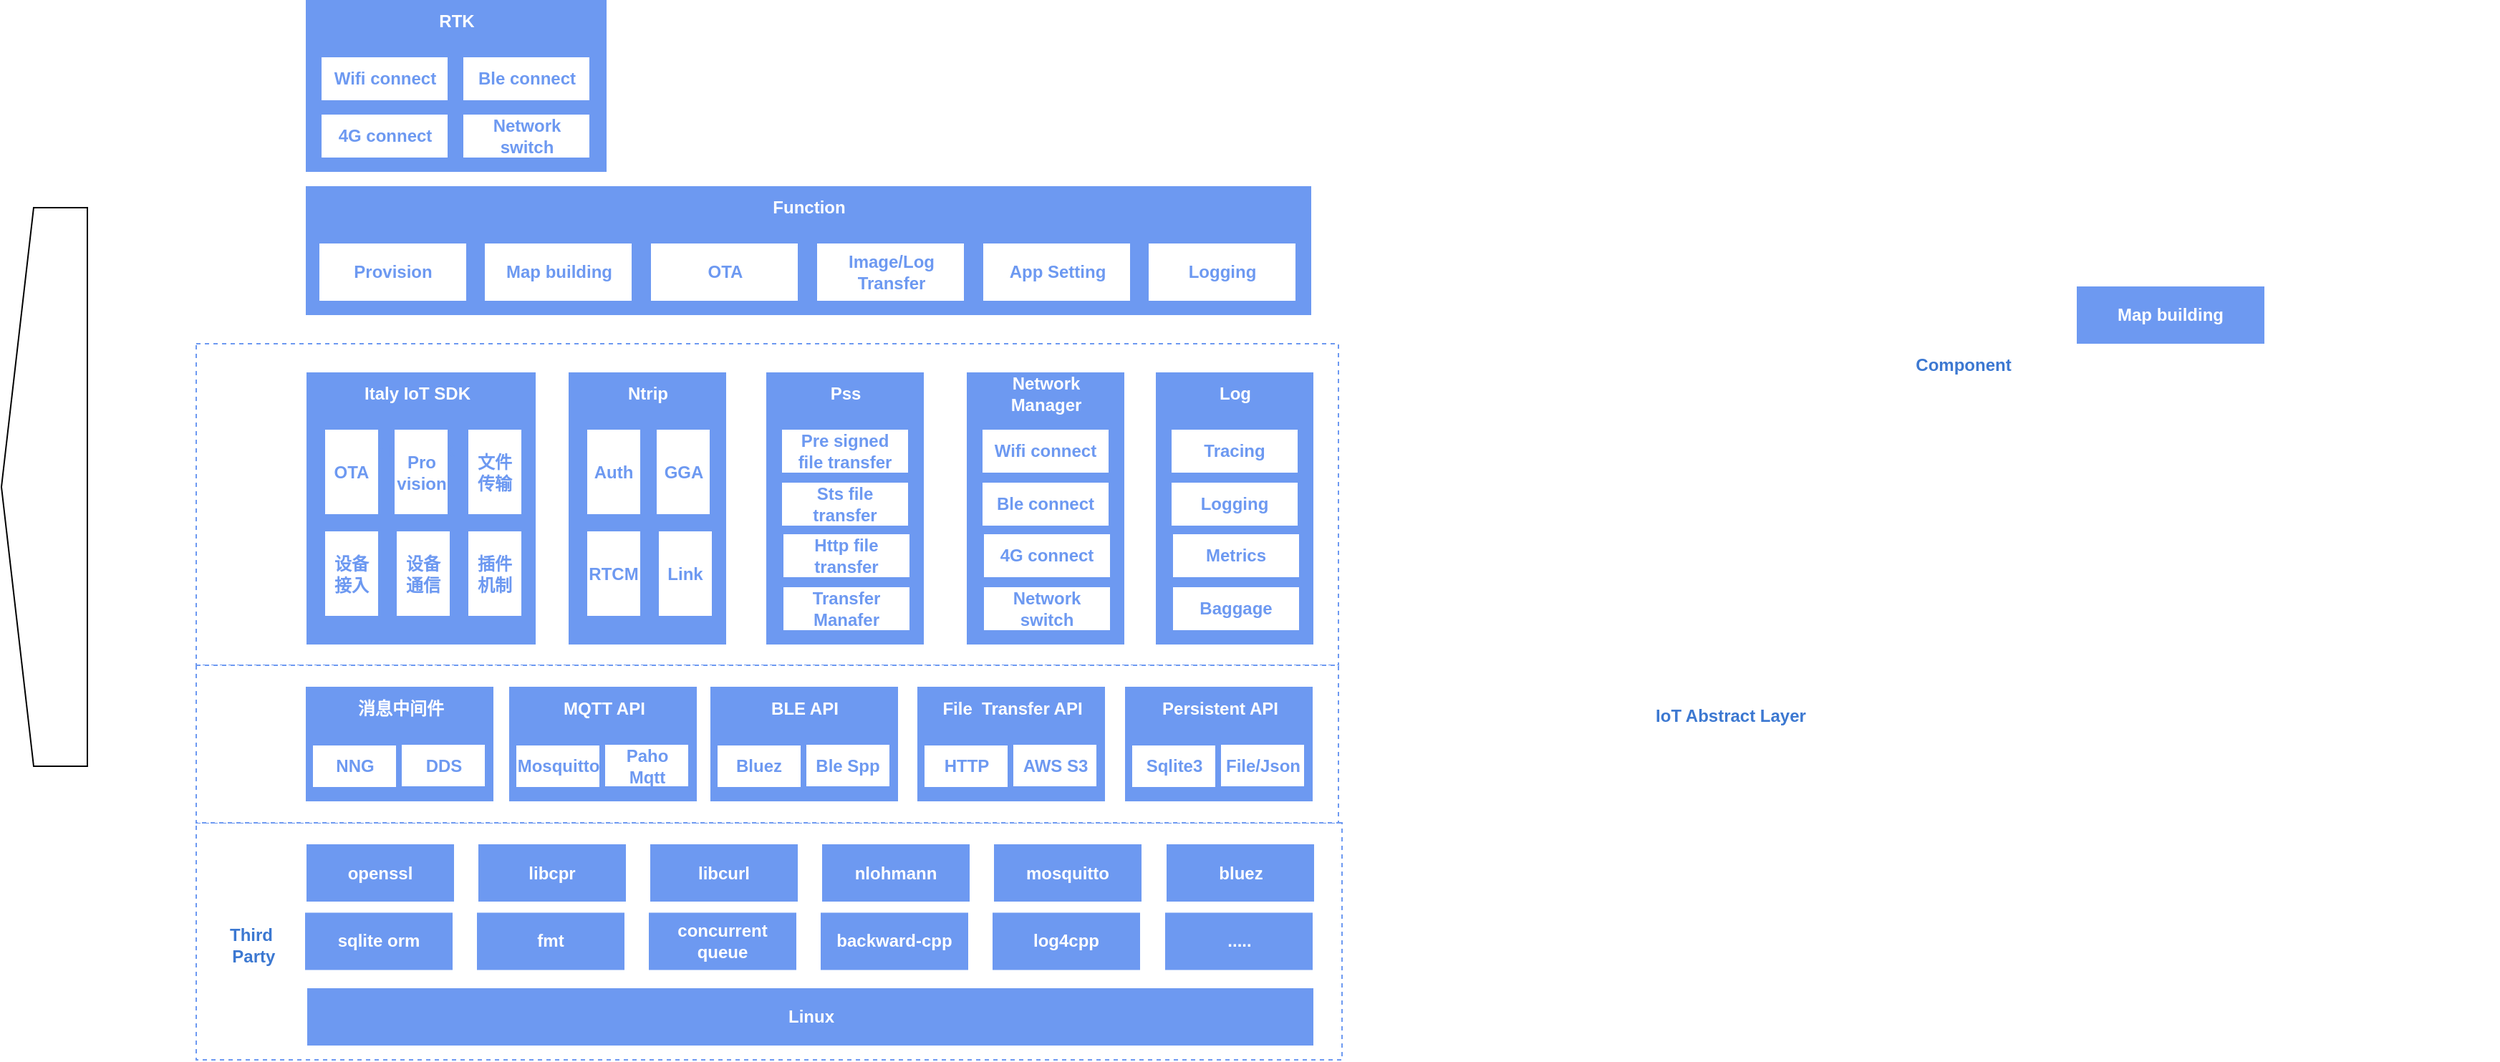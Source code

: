 <mxfile version="24.2.5" type="github">
  <diagram name="Page-1" id="l_OiwGUTq0qdKfJkXdF_">
    <mxGraphModel dx="2349" dy="774" grid="1" gridSize="10" guides="1" tooltips="1" connect="1" arrows="1" fold="1" page="1" pageScale="1" pageWidth="980" pageHeight="1390" math="0" shadow="0">
      <root>
        <mxCell id="0" />
        <mxCell id="1" parent="0" />
        <mxCell id="LwNcviMzNNnvvnob7Xeb-73" value="" style="rounded=0;whiteSpace=wrap;html=1;dashed=1;strokeColor=#6D99F1;strokeWidth=1;" parent="1" vertex="1">
          <mxGeometry x="80" y="350" width="797.5" height="224.5" as="geometry" />
        </mxCell>
        <mxCell id="pYx0bb8y0Nwebs5ZcUZV-15" value="" style="rounded=0;whiteSpace=wrap;html=1;dashed=1;strokeColor=#6D99F1;strokeWidth=1;" vertex="1" parent="1">
          <mxGeometry x="80" y="684.5" width="800" height="165.5" as="geometry" />
        </mxCell>
        <mxCell id="LwNcviMzNNnvvnob7Xeb-115" value="" style="rounded=0;whiteSpace=wrap;html=1;dashed=1;strokeColor=#6D99F1;strokeWidth=1;" parent="1" vertex="1">
          <mxGeometry x="80" y="574.5" width="797.5" height="110" as="geometry" />
        </mxCell>
        <mxCell id="LwNcviMzNNnvvnob7Xeb-47" value="" style="shape=offPageConnector;whiteSpace=wrap;html=1;rotation=90;" parent="1" vertex="1">
          <mxGeometry x="-221" y="420" width="390" height="60" as="geometry" />
        </mxCell>
        <mxCell id="LwNcviMzNNnvvnob7Xeb-116" value="IoT Abstract Layer" style="text;html=1;align=center;verticalAlign=middle;whiteSpace=wrap;rounded=0;fontStyle=1;fontColor=#3C78D1;" parent="1" vertex="1">
          <mxGeometry x="1070" y="595" width="162.5" height="30" as="geometry" />
        </mxCell>
        <mxCell id="LwNcviMzNNnvvnob7Xeb-117" value="Component" style="text;html=1;align=center;verticalAlign=middle;whiteSpace=wrap;rounded=0;fontStyle=1;fontColor=#3C78D1;" parent="1" vertex="1">
          <mxGeometry x="940" y="350" width="747.5" height="30" as="geometry" />
        </mxCell>
        <mxCell id="LwNcviMzNNnvvnob7Xeb-168" value="" style="rounded=0;whiteSpace=wrap;html=1;fillColor=#6D99F1;strokeColor=none;" parent="1" vertex="1">
          <mxGeometry x="156.5" y="589.5" width="131" height="80" as="geometry" />
        </mxCell>
        <mxCell id="LwNcviMzNNnvvnob7Xeb-170" value="消息中间件" style="text;html=1;strokeColor=none;fillColor=none;align=center;verticalAlign=middle;whiteSpace=wrap;rounded=0;fontColor=#FFFFFF;fontStyle=1;movable=1;resizable=1;rotatable=1;deletable=1;editable=1;locked=0;connectable=1;" parent="1" vertex="1">
          <mxGeometry x="157.5" y="589.5" width="130" height="30" as="geometry" />
        </mxCell>
        <mxCell id="LwNcviMzNNnvvnob7Xeb-172" value="NNG" style="rounded=0;whiteSpace=wrap;html=1;strokeColor=none;fontColor=#6D99F1;fontStyle=1" parent="1" vertex="1">
          <mxGeometry x="161.5" y="630.5" width="58" height="29" as="geometry" />
        </mxCell>
        <mxCell id="LwNcviMzNNnvvnob7Xeb-192" value="DDS" style="rounded=0;whiteSpace=wrap;html=1;strokeColor=none;fontColor=#6D99F1;fontStyle=1" parent="1" vertex="1">
          <mxGeometry x="223.5" y="630" width="58" height="29" as="geometry" />
        </mxCell>
        <mxCell id="LwNcviMzNNnvvnob7Xeb-194" value="" style="rounded=0;whiteSpace=wrap;html=1;fillColor=#6D99F1;strokeColor=none;" parent="1" vertex="1">
          <mxGeometry x="298.5" y="589.5" width="131" height="80" as="geometry" />
        </mxCell>
        <mxCell id="LwNcviMzNNnvvnob7Xeb-195" value="MQTT API" style="text;html=1;strokeColor=none;fillColor=none;align=center;verticalAlign=middle;whiteSpace=wrap;rounded=0;fontColor=#FFFFFF;fontStyle=1;movable=1;resizable=1;rotatable=1;deletable=1;editable=1;locked=0;connectable=1;" parent="1" vertex="1">
          <mxGeometry x="299.5" y="589.5" width="130" height="30" as="geometry" />
        </mxCell>
        <mxCell id="LwNcviMzNNnvvnob7Xeb-196" value="Mosquitto" style="rounded=0;whiteSpace=wrap;html=1;strokeColor=none;fontColor=#6D99F1;fontStyle=1" parent="1" vertex="1">
          <mxGeometry x="303.5" y="630.5" width="58" height="29" as="geometry" />
        </mxCell>
        <mxCell id="LwNcviMzNNnvvnob7Xeb-197" value="Paho Mqtt" style="rounded=0;whiteSpace=wrap;html=1;strokeColor=none;fontColor=#6D99F1;fontStyle=1" parent="1" vertex="1">
          <mxGeometry x="365.5" y="630" width="58" height="29" as="geometry" />
        </mxCell>
        <mxCell id="LwNcviMzNNnvvnob7Xeb-198" value="" style="rounded=0;whiteSpace=wrap;html=1;fillColor=#6D99F1;strokeColor=none;" parent="1" vertex="1">
          <mxGeometry x="439" y="589.5" width="131" height="80" as="geometry" />
        </mxCell>
        <mxCell id="LwNcviMzNNnvvnob7Xeb-199" value="BLE API" style="text;html=1;strokeColor=none;fillColor=none;align=center;verticalAlign=middle;whiteSpace=wrap;rounded=0;fontColor=#FFFFFF;fontStyle=1;movable=1;resizable=1;rotatable=1;deletable=1;editable=1;locked=0;connectable=1;" parent="1" vertex="1">
          <mxGeometry x="440" y="589.5" width="130" height="30" as="geometry" />
        </mxCell>
        <mxCell id="LwNcviMzNNnvvnob7Xeb-200" value="Bluez" style="rounded=0;whiteSpace=wrap;html=1;strokeColor=none;fontColor=#6D99F1;fontStyle=1" parent="1" vertex="1">
          <mxGeometry x="444" y="630.5" width="58" height="29" as="geometry" />
        </mxCell>
        <mxCell id="LwNcviMzNNnvvnob7Xeb-201" value="Ble Spp" style="rounded=0;whiteSpace=wrap;html=1;strokeColor=none;fontColor=#6D99F1;fontStyle=1" parent="1" vertex="1">
          <mxGeometry x="506" y="630" width="58" height="29" as="geometry" />
        </mxCell>
        <mxCell id="LwNcviMzNNnvvnob7Xeb-202" value="" style="rounded=0;whiteSpace=wrap;html=1;fillColor=#6D99F1;strokeColor=none;" parent="1" vertex="1">
          <mxGeometry x="583.5" y="589.5" width="131" height="80" as="geometry" />
        </mxCell>
        <mxCell id="LwNcviMzNNnvvnob7Xeb-203" value="File&amp;nbsp; Transfer API" style="text;html=1;strokeColor=none;fillColor=none;align=center;verticalAlign=middle;whiteSpace=wrap;rounded=0;fontColor=#FFFFFF;fontStyle=1;movable=1;resizable=1;rotatable=1;deletable=1;editable=1;locked=0;connectable=1;" parent="1" vertex="1">
          <mxGeometry x="584.5" y="589.5" width="130" height="30" as="geometry" />
        </mxCell>
        <mxCell id="LwNcviMzNNnvvnob7Xeb-204" value="HTTP" style="rounded=0;whiteSpace=wrap;html=1;strokeColor=none;fontColor=#6D99F1;fontStyle=1" parent="1" vertex="1">
          <mxGeometry x="588.5" y="630.5" width="58" height="29" as="geometry" />
        </mxCell>
        <mxCell id="LwNcviMzNNnvvnob7Xeb-205" value="AWS S3" style="rounded=0;whiteSpace=wrap;html=1;strokeColor=none;fontColor=#6D99F1;fontStyle=1" parent="1" vertex="1">
          <mxGeometry x="650.5" y="630" width="58" height="29" as="geometry" />
        </mxCell>
        <mxCell id="LwNcviMzNNnvvnob7Xeb-206" value="" style="rounded=0;whiteSpace=wrap;html=1;fillColor=#6D99F1;strokeColor=none;" parent="1" vertex="1">
          <mxGeometry x="728.5" y="589.5" width="131" height="80" as="geometry" />
        </mxCell>
        <mxCell id="LwNcviMzNNnvvnob7Xeb-207" value="Persistent API" style="text;html=1;strokeColor=none;fillColor=none;align=center;verticalAlign=middle;whiteSpace=wrap;rounded=0;fontColor=#FFFFFF;fontStyle=1;movable=1;resizable=1;rotatable=1;deletable=1;editable=1;locked=0;connectable=1;" parent="1" vertex="1">
          <mxGeometry x="729.5" y="589.5" width="130" height="30" as="geometry" />
        </mxCell>
        <mxCell id="LwNcviMzNNnvvnob7Xeb-208" value="Sqlite3" style="rounded=0;whiteSpace=wrap;html=1;strokeColor=none;fontColor=#6D99F1;fontStyle=1" parent="1" vertex="1">
          <mxGeometry x="733.5" y="630.5" width="58" height="29" as="geometry" />
        </mxCell>
        <mxCell id="LwNcviMzNNnvvnob7Xeb-209" value="File/Json" style="rounded=0;whiteSpace=wrap;html=1;strokeColor=none;fontColor=#6D99F1;fontStyle=1" parent="1" vertex="1">
          <mxGeometry x="795.5" y="630" width="58" height="29" as="geometry" />
        </mxCell>
        <mxCell id="pYx0bb8y0Nwebs5ZcUZV-1" value="&lt;font color=&quot;#ffffff&quot;&gt;&lt;b&gt;openssl&lt;/b&gt;&lt;/font&gt;" style="rounded=0;whiteSpace=wrap;html=1;fillColor=#6D99F1;strokeColor=none;" vertex="1" parent="1">
          <mxGeometry x="157" y="699.5" width="103" height="40" as="geometry" />
        </mxCell>
        <mxCell id="pYx0bb8y0Nwebs5ZcUZV-17" value="Third&lt;div&gt;&amp;nbsp;Party&lt;/div&gt;" style="text;html=1;align=center;verticalAlign=middle;whiteSpace=wrap;rounded=0;fontStyle=1;fontColor=#3C78D1;" vertex="1" parent="1">
          <mxGeometry x="80" y="690" width="76.5" height="160" as="geometry" />
        </mxCell>
        <mxCell id="pYx0bb8y0Nwebs5ZcUZV-37" value="" style="group" vertex="1" connectable="0" parent="1">
          <mxGeometry x="157" y="370" width="160" height="190" as="geometry" />
        </mxCell>
        <mxCell id="LwNcviMzNNnvvnob7Xeb-74" value="" style="rounded=0;whiteSpace=wrap;html=1;fillColor=#6D99F1;strokeColor=none;" parent="pYx0bb8y0Nwebs5ZcUZV-37" vertex="1">
          <mxGeometry width="160" height="190" as="geometry" />
        </mxCell>
        <mxCell id="LwNcviMzNNnvvnob7Xeb-72" value="Italy IoT SDK" style="text;html=1;strokeColor=none;fillColor=none;align=center;verticalAlign=middle;whiteSpace=wrap;rounded=0;fontColor=#6d99f1;fontStyle=1;movable=1;resizable=1;rotatable=1;deletable=1;editable=1;locked=0;connectable=1;" parent="pYx0bb8y0Nwebs5ZcUZV-37" vertex="1">
          <mxGeometry x="18.5" y="40" width="95" height="30" as="geometry" />
        </mxCell>
        <mxCell id="LwNcviMzNNnvvnob7Xeb-75" value="设备接入" style="rounded=0;whiteSpace=wrap;html=1;strokeColor=none;fontColor=#6D99F1;fontStyle=1" parent="pYx0bb8y0Nwebs5ZcUZV-37" vertex="1">
          <mxGeometry x="13" y="111" width="37" height="59" as="geometry" />
        </mxCell>
        <mxCell id="LwNcviMzNNnvvnob7Xeb-76" value="Italy IoT SDK" style="text;html=1;strokeColor=none;fillColor=none;align=center;verticalAlign=middle;whiteSpace=wrap;rounded=0;fontColor=#FFFFFF;fontStyle=1;movable=1;resizable=1;rotatable=1;deletable=1;editable=1;locked=0;connectable=1;" parent="pYx0bb8y0Nwebs5ZcUZV-37" vertex="1">
          <mxGeometry x="30" width="95" height="30" as="geometry" />
        </mxCell>
        <mxCell id="LwNcviMzNNnvvnob7Xeb-78" value="设备通信" style="rounded=0;whiteSpace=wrap;html=1;strokeColor=none;fontColor=#6D99F1;fontStyle=1" parent="pYx0bb8y0Nwebs5ZcUZV-37" vertex="1">
          <mxGeometry x="63" y="111" width="37" height="59" as="geometry" />
        </mxCell>
        <mxCell id="LwNcviMzNNnvvnob7Xeb-79" value="插件机制" style="rounded=0;whiteSpace=wrap;html=1;strokeColor=none;fontColor=#6D99F1;fontStyle=1" parent="pYx0bb8y0Nwebs5ZcUZV-37" vertex="1">
          <mxGeometry x="113" y="111" width="37" height="59" as="geometry" />
        </mxCell>
        <mxCell id="LwNcviMzNNnvvnob7Xeb-80" value="OTA" style="rounded=0;whiteSpace=wrap;html=1;strokeColor=none;fontColor=#6D99F1;fontStyle=1" parent="pYx0bb8y0Nwebs5ZcUZV-37" vertex="1">
          <mxGeometry x="13" y="40" width="37" height="59" as="geometry" />
        </mxCell>
        <mxCell id="LwNcviMzNNnvvnob7Xeb-81" value="Pro&lt;div&gt;vision&lt;/div&gt;" style="rounded=0;whiteSpace=wrap;html=1;strokeColor=none;fontColor=#6D99F1;fontStyle=1" parent="pYx0bb8y0Nwebs5ZcUZV-37" vertex="1">
          <mxGeometry x="61.5" y="40" width="37" height="59" as="geometry" />
        </mxCell>
        <mxCell id="LwNcviMzNNnvvnob7Xeb-82" value="文件传输" style="rounded=0;whiteSpace=wrap;html=1;strokeColor=none;fontColor=#6D99F1;fontStyle=1" parent="pYx0bb8y0Nwebs5ZcUZV-37" vertex="1">
          <mxGeometry x="113" y="40" width="37" height="59" as="geometry" />
        </mxCell>
        <mxCell id="pYx0bb8y0Nwebs5ZcUZV-38" value="" style="group" vertex="1" connectable="0" parent="1">
          <mxGeometry x="340" y="370" width="110" height="190" as="geometry" />
        </mxCell>
        <mxCell id="LwNcviMzNNnvvnob7Xeb-83" value="" style="rounded=0;whiteSpace=wrap;html=1;fillColor=#6D99F1;strokeColor=none;" parent="pYx0bb8y0Nwebs5ZcUZV-38" vertex="1">
          <mxGeometry width="110" height="190" as="geometry" />
        </mxCell>
        <mxCell id="LwNcviMzNNnvvnob7Xeb-84" value="RTCM" style="rounded=0;whiteSpace=wrap;html=1;strokeColor=none;fontColor=#6D99F1;fontStyle=1" parent="pYx0bb8y0Nwebs5ZcUZV-38" vertex="1">
          <mxGeometry x="13" y="111" width="37" height="59" as="geometry" />
        </mxCell>
        <mxCell id="LwNcviMzNNnvvnob7Xeb-85" value="Ntrip" style="text;html=1;strokeColor=none;fillColor=none;align=center;verticalAlign=middle;whiteSpace=wrap;rounded=0;fontColor=#FFFFFF;fontStyle=1;movable=1;resizable=1;rotatable=1;deletable=1;editable=1;locked=0;connectable=1;" parent="pYx0bb8y0Nwebs5ZcUZV-38" vertex="1">
          <mxGeometry x="7.5" width="95" height="30" as="geometry" />
        </mxCell>
        <mxCell id="LwNcviMzNNnvvnob7Xeb-86" value="Link" style="rounded=0;whiteSpace=wrap;html=1;strokeColor=none;fontColor=#6D99F1;fontStyle=1" parent="pYx0bb8y0Nwebs5ZcUZV-38" vertex="1">
          <mxGeometry x="63" y="111" width="37" height="59" as="geometry" />
        </mxCell>
        <mxCell id="LwNcviMzNNnvvnob7Xeb-88" value="Auth" style="rounded=0;whiteSpace=wrap;html=1;strokeColor=none;fontColor=#6D99F1;fontStyle=1" parent="pYx0bb8y0Nwebs5ZcUZV-38" vertex="1">
          <mxGeometry x="13" y="40" width="37" height="59" as="geometry" />
        </mxCell>
        <mxCell id="LwNcviMzNNnvvnob7Xeb-89" value="GGA" style="rounded=0;whiteSpace=wrap;html=1;strokeColor=none;fontColor=#6D99F1;fontStyle=1" parent="pYx0bb8y0Nwebs5ZcUZV-38" vertex="1">
          <mxGeometry x="61.5" y="40" width="37" height="59" as="geometry" />
        </mxCell>
        <mxCell id="pYx0bb8y0Nwebs5ZcUZV-39" value="" style="group" vertex="1" connectable="0" parent="1">
          <mxGeometry x="478" y="370" width="110" height="190" as="geometry" />
        </mxCell>
        <mxCell id="LwNcviMzNNnvvnob7Xeb-97" value="" style="rounded=0;whiteSpace=wrap;html=1;fillColor=#6D99F1;strokeColor=none;" parent="pYx0bb8y0Nwebs5ZcUZV-39" vertex="1">
          <mxGeometry width="110" height="190" as="geometry" />
        </mxCell>
        <mxCell id="LwNcviMzNNnvvnob7Xeb-98" value="Http file&lt;div&gt;transfer&lt;/div&gt;" style="rounded=0;whiteSpace=wrap;html=1;strokeColor=none;fontColor=#6D99F1;fontStyle=1" parent="pYx0bb8y0Nwebs5ZcUZV-39" vertex="1">
          <mxGeometry x="12" y="113" width="88" height="30" as="geometry" />
        </mxCell>
        <mxCell id="LwNcviMzNNnvvnob7Xeb-99" value="Pss" style="text;html=1;strokeColor=none;fillColor=none;align=center;verticalAlign=middle;whiteSpace=wrap;rounded=0;fontColor=#FFFFFF;fontStyle=1;movable=1;resizable=1;rotatable=1;deletable=1;editable=1;locked=0;connectable=1;" parent="pYx0bb8y0Nwebs5ZcUZV-39" vertex="1">
          <mxGeometry x="7.5" width="95" height="30" as="geometry" />
        </mxCell>
        <mxCell id="pYx0bb8y0Nwebs5ZcUZV-21" value="Sts file&lt;div&gt;transfer&lt;/div&gt;" style="rounded=0;whiteSpace=wrap;html=1;strokeColor=none;fontColor=#6D99F1;fontStyle=1" vertex="1" parent="pYx0bb8y0Nwebs5ZcUZV-39">
          <mxGeometry x="11" y="77" width="88" height="30" as="geometry" />
        </mxCell>
        <mxCell id="pYx0bb8y0Nwebs5ZcUZV-22" value="Pre signed&lt;div&gt;file transfer&lt;/div&gt;" style="rounded=0;whiteSpace=wrap;html=1;strokeColor=none;fontColor=#6D99F1;fontStyle=1" vertex="1" parent="pYx0bb8y0Nwebs5ZcUZV-39">
          <mxGeometry x="11" y="40" width="88" height="30" as="geometry" />
        </mxCell>
        <mxCell id="pYx0bb8y0Nwebs5ZcUZV-24" value="Transfer&lt;div&gt;Manafer&lt;/div&gt;" style="rounded=0;whiteSpace=wrap;html=1;strokeColor=none;fontColor=#6D99F1;fontStyle=1" vertex="1" parent="pYx0bb8y0Nwebs5ZcUZV-39">
          <mxGeometry x="12" y="150" width="88" height="30" as="geometry" />
        </mxCell>
        <mxCell id="pYx0bb8y0Nwebs5ZcUZV-40" value="" style="group" vertex="1" connectable="0" parent="1">
          <mxGeometry x="618" y="370" width="110" height="190" as="geometry" />
        </mxCell>
        <mxCell id="pYx0bb8y0Nwebs5ZcUZV-25" value="" style="rounded=0;whiteSpace=wrap;html=1;fillColor=#6D99F1;strokeColor=none;" vertex="1" parent="pYx0bb8y0Nwebs5ZcUZV-40">
          <mxGeometry width="110" height="190" as="geometry" />
        </mxCell>
        <mxCell id="pYx0bb8y0Nwebs5ZcUZV-26" value="4G connect" style="rounded=0;whiteSpace=wrap;html=1;strokeColor=none;fontColor=#6D99F1;fontStyle=1" vertex="1" parent="pYx0bb8y0Nwebs5ZcUZV-40">
          <mxGeometry x="12" y="113" width="88" height="30" as="geometry" />
        </mxCell>
        <mxCell id="pYx0bb8y0Nwebs5ZcUZV-27" value="Network Manager" style="text;html=1;strokeColor=none;fillColor=none;align=center;verticalAlign=middle;whiteSpace=wrap;rounded=0;fontColor=#FFFFFF;fontStyle=1;movable=1;resizable=1;rotatable=1;deletable=1;editable=1;locked=0;connectable=1;" vertex="1" parent="pYx0bb8y0Nwebs5ZcUZV-40">
          <mxGeometry x="7.5" width="95" height="30" as="geometry" />
        </mxCell>
        <mxCell id="pYx0bb8y0Nwebs5ZcUZV-28" value="Ble connect" style="rounded=0;whiteSpace=wrap;html=1;strokeColor=none;fontColor=#6D99F1;fontStyle=1" vertex="1" parent="pYx0bb8y0Nwebs5ZcUZV-40">
          <mxGeometry x="11" y="77" width="88" height="30" as="geometry" />
        </mxCell>
        <mxCell id="pYx0bb8y0Nwebs5ZcUZV-29" value="Wifi connect" style="rounded=0;whiteSpace=wrap;html=1;strokeColor=none;fontColor=#6D99F1;fontStyle=1" vertex="1" parent="pYx0bb8y0Nwebs5ZcUZV-40">
          <mxGeometry x="11" y="40" width="88" height="30" as="geometry" />
        </mxCell>
        <mxCell id="pYx0bb8y0Nwebs5ZcUZV-30" value="Network switch" style="rounded=0;whiteSpace=wrap;html=1;strokeColor=none;fontColor=#6D99F1;fontStyle=1" vertex="1" parent="pYx0bb8y0Nwebs5ZcUZV-40">
          <mxGeometry x="12" y="150" width="88" height="30" as="geometry" />
        </mxCell>
        <mxCell id="pYx0bb8y0Nwebs5ZcUZV-31" value="" style="rounded=0;whiteSpace=wrap;html=1;fillColor=#6D99F1;strokeColor=none;container=0;" vertex="1" parent="1">
          <mxGeometry x="750" y="370" width="110" height="190" as="geometry" />
        </mxCell>
        <mxCell id="pYx0bb8y0Nwebs5ZcUZV-32" value="Metrics" style="rounded=0;whiteSpace=wrap;html=1;strokeColor=none;fontColor=#6D99F1;fontStyle=1;container=0;" vertex="1" parent="1">
          <mxGeometry x="762" y="483" width="88" height="30" as="geometry" />
        </mxCell>
        <mxCell id="pYx0bb8y0Nwebs5ZcUZV-33" value="Log" style="text;html=1;strokeColor=none;fillColor=none;align=center;verticalAlign=middle;whiteSpace=wrap;rounded=0;fontColor=#FFFFFF;fontStyle=1;movable=1;resizable=1;rotatable=1;deletable=1;editable=1;locked=0;connectable=1;container=0;" vertex="1" parent="1">
          <mxGeometry x="757.5" y="370" width="95" height="30" as="geometry" />
        </mxCell>
        <mxCell id="pYx0bb8y0Nwebs5ZcUZV-34" value="Logging" style="rounded=0;whiteSpace=wrap;html=1;strokeColor=none;fontColor=#6D99F1;fontStyle=1;container=0;" vertex="1" parent="1">
          <mxGeometry x="761" y="447" width="88" height="30" as="geometry" />
        </mxCell>
        <mxCell id="pYx0bb8y0Nwebs5ZcUZV-35" value="Tracing" style="rounded=0;whiteSpace=wrap;html=1;strokeColor=none;fontColor=#6D99F1;fontStyle=1;container=0;" vertex="1" parent="1">
          <mxGeometry x="761" y="410" width="88" height="30" as="geometry" />
        </mxCell>
        <mxCell id="pYx0bb8y0Nwebs5ZcUZV-36" value="Baggage" style="rounded=0;whiteSpace=wrap;html=1;strokeColor=none;fontColor=#6D99F1;fontStyle=1;container=0;" vertex="1" parent="1">
          <mxGeometry x="762" y="520" width="88" height="30" as="geometry" />
        </mxCell>
        <mxCell id="pYx0bb8y0Nwebs5ZcUZV-43" value="" style="rounded=0;whiteSpace=wrap;html=1;fillColor=#6D99F1;strokeColor=none;" vertex="1" parent="1">
          <mxGeometry x="156.5" y="240" width="702" height="90" as="geometry" />
        </mxCell>
        <mxCell id="pYx0bb8y0Nwebs5ZcUZV-46" value="&lt;font color=&quot;#ffffff&quot;&gt;&lt;b&gt;Map building&lt;/b&gt;&lt;/font&gt;" style="rounded=0;whiteSpace=wrap;html=1;fillColor=#6D99F1;strokeColor=none;" vertex="1" parent="1">
          <mxGeometry x="1393" y="310" width="131" height="40" as="geometry" />
        </mxCell>
        <mxCell id="pYx0bb8y0Nwebs5ZcUZV-47" value="Provision" style="rounded=0;whiteSpace=wrap;html=1;strokeColor=none;fontColor=#6D99F1;fontStyle=1;container=0;" vertex="1" parent="1">
          <mxGeometry x="166" y="280" width="102.5" height="40" as="geometry" />
        </mxCell>
        <mxCell id="pYx0bb8y0Nwebs5ZcUZV-49" value="Map building" style="rounded=0;whiteSpace=wrap;html=1;strokeColor=none;fontColor=#6D99F1;fontStyle=1;container=0;" vertex="1" parent="1">
          <mxGeometry x="281.5" y="280" width="102.5" height="40" as="geometry" />
        </mxCell>
        <mxCell id="pYx0bb8y0Nwebs5ZcUZV-50" value="OTA" style="rounded=0;whiteSpace=wrap;html=1;strokeColor=none;fontColor=#6D99F1;fontStyle=1;container=0;" vertex="1" parent="1">
          <mxGeometry x="397.5" y="280" width="102.5" height="40" as="geometry" />
        </mxCell>
        <mxCell id="pYx0bb8y0Nwebs5ZcUZV-51" value="Image/Log Transfer" style="rounded=0;whiteSpace=wrap;html=1;strokeColor=none;fontColor=#6D99F1;fontStyle=1;container=0;" vertex="1" parent="1">
          <mxGeometry x="513.5" y="280" width="102.5" height="40" as="geometry" />
        </mxCell>
        <mxCell id="pYx0bb8y0Nwebs5ZcUZV-52" value="App Setting" style="rounded=0;whiteSpace=wrap;html=1;strokeColor=none;fontColor=#6D99F1;fontStyle=1;container=0;" vertex="1" parent="1">
          <mxGeometry x="629.5" y="280" width="102.5" height="40" as="geometry" />
        </mxCell>
        <mxCell id="pYx0bb8y0Nwebs5ZcUZV-54" value="Logging" style="rounded=0;whiteSpace=wrap;html=1;strokeColor=none;fontColor=#6D99F1;fontStyle=1;container=0;" vertex="1" parent="1">
          <mxGeometry x="745" y="280" width="102.5" height="40" as="geometry" />
        </mxCell>
        <mxCell id="pYx0bb8y0Nwebs5ZcUZV-62" value="Function" style="text;html=1;strokeColor=none;fillColor=none;align=center;verticalAlign=middle;whiteSpace=wrap;rounded=0;fontColor=#FFFFFF;fontStyle=1;movable=1;resizable=1;rotatable=1;deletable=1;editable=1;locked=0;connectable=1;container=0;" vertex="1" parent="1">
          <mxGeometry x="156.5" y="240" width="702" height="30" as="geometry" />
        </mxCell>
        <mxCell id="pYx0bb8y0Nwebs5ZcUZV-64" value="" style="rounded=0;whiteSpace=wrap;html=1;fillColor=#6D99F1;strokeColor=none;container=0;" vertex="1" parent="1">
          <mxGeometry x="156.5" y="110" width="210" height="120" as="geometry" />
        </mxCell>
        <mxCell id="pYx0bb8y0Nwebs5ZcUZV-65" value="4G connect" style="rounded=0;whiteSpace=wrap;html=1;strokeColor=none;fontColor=#6D99F1;fontStyle=1;container=0;" vertex="1" parent="1">
          <mxGeometry x="167.5" y="190" width="88" height="30" as="geometry" />
        </mxCell>
        <mxCell id="pYx0bb8y0Nwebs5ZcUZV-66" value="RTK" style="text;html=1;strokeColor=none;fillColor=none;align=center;verticalAlign=middle;whiteSpace=wrap;rounded=0;fontColor=#FFFFFF;fontStyle=1;movable=1;resizable=1;rotatable=1;deletable=1;editable=1;locked=0;connectable=1;container=0;" vertex="1" parent="1">
          <mxGeometry x="156.5" y="110" width="210" height="30" as="geometry" />
        </mxCell>
        <mxCell id="pYx0bb8y0Nwebs5ZcUZV-67" value="Ble connect" style="rounded=0;whiteSpace=wrap;html=1;strokeColor=none;fontColor=#6D99F1;fontStyle=1;container=0;" vertex="1" parent="1">
          <mxGeometry x="266.5" y="150" width="88" height="30" as="geometry" />
        </mxCell>
        <mxCell id="pYx0bb8y0Nwebs5ZcUZV-68" value="Wifi connect" style="rounded=0;whiteSpace=wrap;html=1;strokeColor=none;fontColor=#6D99F1;fontStyle=1;container=0;" vertex="1" parent="1">
          <mxGeometry x="167.5" y="150" width="88" height="30" as="geometry" />
        </mxCell>
        <mxCell id="pYx0bb8y0Nwebs5ZcUZV-69" value="Network switch" style="rounded=0;whiteSpace=wrap;html=1;strokeColor=none;fontColor=#6D99F1;fontStyle=1;container=0;" vertex="1" parent="1">
          <mxGeometry x="266.5" y="190" width="88" height="30" as="geometry" />
        </mxCell>
        <mxCell id="pYx0bb8y0Nwebs5ZcUZV-72" value="&lt;font color=&quot;#ffffff&quot;&gt;&lt;b&gt;Linux&lt;/b&gt;&lt;/font&gt;" style="rounded=0;whiteSpace=wrap;html=1;fillColor=#6D99F1;strokeColor=none;" vertex="1" parent="1">
          <mxGeometry x="157.5" y="800" width="702.5" height="40" as="geometry" />
        </mxCell>
        <mxCell id="pYx0bb8y0Nwebs5ZcUZV-89" value="&lt;b style=&quot;border-color: var(--border-color); color: rgb(255, 255, 255);&quot;&gt;libcpr&lt;/b&gt;" style="rounded=0;whiteSpace=wrap;html=1;fillColor=#6D99F1;strokeColor=none;" vertex="1" parent="1">
          <mxGeometry x="277" y="699.5" width="103" height="40" as="geometry" />
        </mxCell>
        <mxCell id="pYx0bb8y0Nwebs5ZcUZV-90" value="&lt;b style=&quot;border-color: var(--border-color); color: rgb(255, 255, 255);&quot;&gt;libcurl&lt;/b&gt;" style="rounded=0;whiteSpace=wrap;html=1;fillColor=#6D99F1;strokeColor=none;" vertex="1" parent="1">
          <mxGeometry x="397" y="699.5" width="103" height="40" as="geometry" />
        </mxCell>
        <mxCell id="pYx0bb8y0Nwebs5ZcUZV-91" value="&lt;b style=&quot;border-color: var(--border-color); color: rgb(255, 255, 255);&quot;&gt;nlohmann&lt;/b&gt;" style="rounded=0;whiteSpace=wrap;html=1;fillColor=#6D99F1;strokeColor=none;" vertex="1" parent="1">
          <mxGeometry x="517" y="699.5" width="103" height="40" as="geometry" />
        </mxCell>
        <mxCell id="pYx0bb8y0Nwebs5ZcUZV-92" value="&lt;b style=&quot;border-color: var(--border-color); color: rgb(255, 255, 255);&quot;&gt;mosquitto&lt;/b&gt;" style="rounded=0;whiteSpace=wrap;html=1;fillColor=#6D99F1;strokeColor=none;" vertex="1" parent="1">
          <mxGeometry x="637" y="699.5" width="103" height="40" as="geometry" />
        </mxCell>
        <mxCell id="pYx0bb8y0Nwebs5ZcUZV-93" value="&lt;b style=&quot;border-color: var(--border-color); color: rgb(255, 255, 255);&quot;&gt;bluez&lt;/b&gt;" style="rounded=0;whiteSpace=wrap;html=1;fillColor=#6D99F1;strokeColor=none;" vertex="1" parent="1">
          <mxGeometry x="757.5" y="699.5" width="103" height="40" as="geometry" />
        </mxCell>
        <mxCell id="pYx0bb8y0Nwebs5ZcUZV-94" value="&lt;b style=&quot;border-color: var(--border-color); color: rgb(255, 255, 255);&quot;&gt;sqlite orm&lt;/b&gt;" style="rounded=0;whiteSpace=wrap;html=1;fillColor=#6D99F1;strokeColor=none;" vertex="1" parent="1">
          <mxGeometry x="156" y="747.25" width="103" height="40" as="geometry" />
        </mxCell>
        <mxCell id="pYx0bb8y0Nwebs5ZcUZV-95" value="&lt;b style=&quot;border-color: var(--border-color); color: rgb(255, 255, 255);&quot;&gt;fmt&lt;/b&gt;" style="rounded=0;whiteSpace=wrap;html=1;fillColor=#6D99F1;strokeColor=none;" vertex="1" parent="1">
          <mxGeometry x="276" y="747.25" width="103" height="40" as="geometry" />
        </mxCell>
        <mxCell id="pYx0bb8y0Nwebs5ZcUZV-96" value="&lt;font style=&quot;border-color: var(--border-color);&quot; color=&quot;#ffffff&quot;&gt;&lt;b style=&quot;border-color: var(--border-color);&quot;&gt;concurrent&lt;/b&gt;&lt;/font&gt;&lt;div style=&quot;border-color: var(--border-color);&quot;&gt;&lt;font style=&quot;border-color: var(--border-color);&quot; color=&quot;#ffffff&quot;&gt;&lt;b style=&quot;border-color: var(--border-color);&quot;&gt;queue&lt;/b&gt;&lt;/font&gt;&lt;/div&gt;" style="rounded=0;whiteSpace=wrap;html=1;fillColor=#6D99F1;strokeColor=none;" vertex="1" parent="1">
          <mxGeometry x="396" y="747.25" width="103" height="40" as="geometry" />
        </mxCell>
        <mxCell id="pYx0bb8y0Nwebs5ZcUZV-97" value="&lt;b style=&quot;border-color: var(--border-color); color: rgb(255, 255, 255);&quot;&gt;backward-cpp&lt;/b&gt;" style="rounded=0;whiteSpace=wrap;html=1;fillColor=#6D99F1;strokeColor=none;" vertex="1" parent="1">
          <mxGeometry x="516" y="747.25" width="103" height="40" as="geometry" />
        </mxCell>
        <mxCell id="pYx0bb8y0Nwebs5ZcUZV-98" value="&lt;b style=&quot;border-color: var(--border-color); color: rgb(255, 255, 255);&quot;&gt;log4cpp&lt;/b&gt;" style="rounded=0;whiteSpace=wrap;html=1;fillColor=#6D99F1;strokeColor=none;" vertex="1" parent="1">
          <mxGeometry x="636" y="747.25" width="103" height="40" as="geometry" />
        </mxCell>
        <mxCell id="pYx0bb8y0Nwebs5ZcUZV-99" value="&lt;b style=&quot;border-color: var(--border-color); color: rgb(255, 255, 255);&quot;&gt;.....&lt;/b&gt;" style="rounded=0;whiteSpace=wrap;html=1;fillColor=#6D99F1;strokeColor=none;" vertex="1" parent="1">
          <mxGeometry x="756.5" y="747.25" width="103" height="40" as="geometry" />
        </mxCell>
      </root>
    </mxGraphModel>
  </diagram>
</mxfile>
